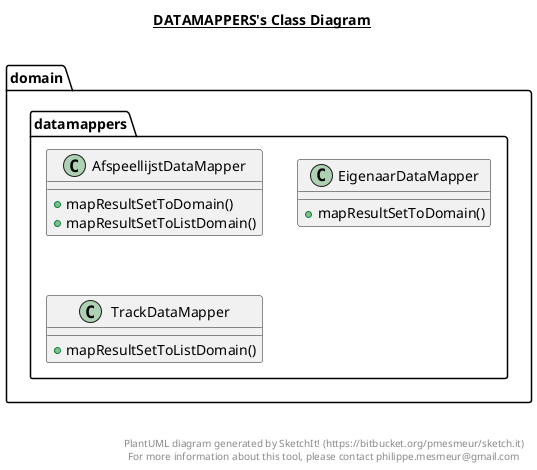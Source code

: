 @startuml

title __DATAMAPPERS's Class Diagram__\n

  namespace domain {
    namespace datamappers {
      class domain.datamappers.AfspeellijstDataMapper {
          + mapResultSetToDomain()
          + mapResultSetToListDomain()
      }
    }
  }
  

  namespace domain {
    namespace datamappers {
      class domain.datamappers.EigenaarDataMapper {
          + mapResultSetToDomain()
      }
    }
  }
  

  namespace domain {
    namespace datamappers {
      class domain.datamappers.TrackDataMapper {
          + mapResultSetToListDomain()
      }
    }
  }
  



right footer


PlantUML diagram generated by SketchIt! (https://bitbucket.org/pmesmeur/sketch.it)
For more information about this tool, please contact philippe.mesmeur@gmail.com
endfooter

@enduml
